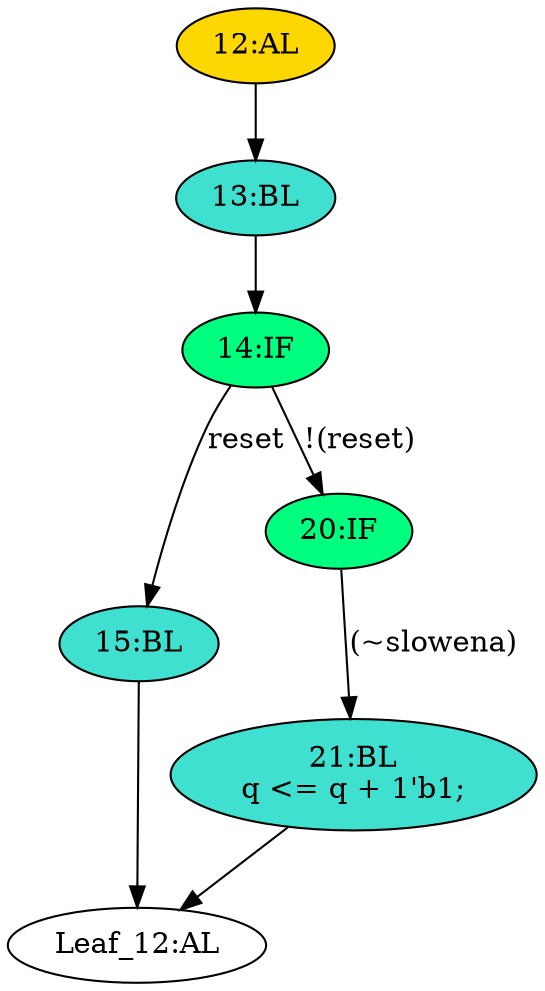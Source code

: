 strict digraph "" {
	node [label="\N"];
	"21:BL"	[ast="<pyverilog.vparser.ast.Block object at 0x7fb6055c5190>",
		fillcolor=turquoise,
		label="21:BL
q <= q + 1'b1;",
		statements="[<pyverilog.vparser.ast.NonblockingSubstitution object at 0x7fb6055c2e90>]",
		style=filled,
		typ=Block];
	"Leaf_12:AL"	[def_var="['q']",
		label="Leaf_12:AL"];
	"21:BL" -> "Leaf_12:AL"	[cond="[]",
		lineno=None];
	"15:BL"	[ast="<pyverilog.vparser.ast.Block object at 0x7fb6055c51d0>",
		fillcolor=turquoise,
		label="15:BL",
		statements="[]",
		style=filled,
		typ=Block];
	"15:BL" -> "Leaf_12:AL"	[cond="[]",
		lineno=None];
	"13:BL"	[ast="<pyverilog.vparser.ast.Block object at 0x7fb6055c5210>",
		fillcolor=turquoise,
		label="13:BL",
		statements="[]",
		style=filled,
		typ=Block];
	"14:IF"	[ast="<pyverilog.vparser.ast.IfStatement object at 0x7fb6055c5250>",
		fillcolor=springgreen,
		label="14:IF",
		statements="[]",
		style=filled,
		typ=IfStatement];
	"13:BL" -> "14:IF"	[cond="[]",
		lineno=None];
	"14:IF" -> "15:BL"	[cond="['reset']",
		label=reset,
		lineno=14];
	"20:IF"	[ast="<pyverilog.vparser.ast.IfStatement object at 0x7fb6055c52d0>",
		fillcolor=springgreen,
		label="20:IF",
		statements="[]",
		style=filled,
		typ=IfStatement];
	"14:IF" -> "20:IF"	[cond="['reset']",
		label="!(reset)",
		lineno=14];
	"20:IF" -> "21:BL"	[cond="['slowena']",
		label="(~slowena)",
		lineno=20];
	"12:AL"	[ast="<pyverilog.vparser.ast.Always object at 0x7fb6055c5410>",
		clk_sens=True,
		fillcolor=gold,
		label="12:AL",
		sens="['clk', 'reset']",
		statements="[]",
		style=filled,
		typ=Always,
		use_var="['reset', 'q', 'slowena']"];
	"12:AL" -> "13:BL"	[cond="[]",
		lineno=None];
}

